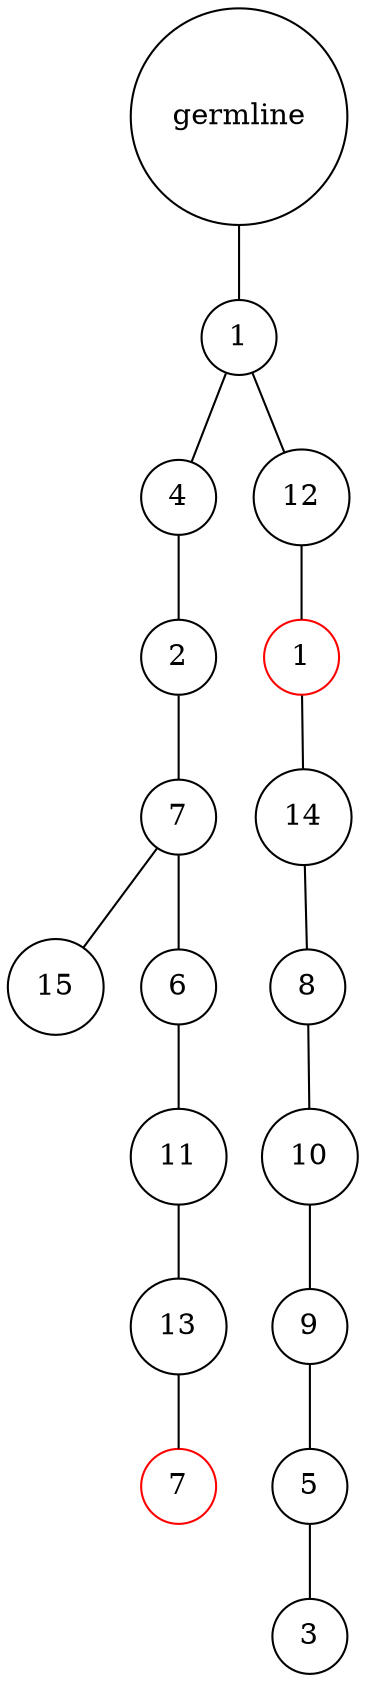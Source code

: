 graph {
	rankdir=UD;
	splines=line;
	node [shape=circle]
	"0x7f46fe27d370" [label="germline"];
	"0x7f46fe27d3a0" [label="1"];
	"0x7f46fe27d370" -- "0x7f46fe27d3a0" ;
	"0x7f46fe27d3d0" [label="4"];
	"0x7f46fe27d3a0" -- "0x7f46fe27d3d0" ;
	"0x7f46fe27d400" [label="2"];
	"0x7f46fe27d3d0" -- "0x7f46fe27d400" ;
	"0x7f46fe27d430" [label="7"];
	"0x7f46fe27d400" -- "0x7f46fe27d430" ;
	"0x7f46fe27d460" [label="15"];
	"0x7f46fe27d430" -- "0x7f46fe27d460" ;
	"0x7f46fe27d490" [label="6"];
	"0x7f46fe27d430" -- "0x7f46fe27d490" ;
	"0x7f46fe27d4c0" [label="11"];
	"0x7f46fe27d490" -- "0x7f46fe27d4c0" ;
	"0x7f46fe27d4f0" [label="13"];
	"0x7f46fe27d4c0" -- "0x7f46fe27d4f0" ;
	"0x7f46fe27d520" [label="7",color="red"];
	"0x7f46fe27d4f0" -- "0x7f46fe27d520" ;
	"0x7f46fe27d550" [label="12"];
	"0x7f46fe27d3a0" -- "0x7f46fe27d550" ;
	"0x7f46fe27d580" [label="1",color="red"];
	"0x7f46fe27d550" -- "0x7f46fe27d580" ;
	"0x7f46fe27d5b0" [label="14"];
	"0x7f46fe27d580" -- "0x7f46fe27d5b0" ;
	"0x7f46fe27d5e0" [label="8"];
	"0x7f46fe27d5b0" -- "0x7f46fe27d5e0" ;
	"0x7f46fe27d610" [label="10"];
	"0x7f46fe27d5e0" -- "0x7f46fe27d610" ;
	"0x7f46fe27d640" [label="9"];
	"0x7f46fe27d610" -- "0x7f46fe27d640" ;
	"0x7f46fe27d670" [label="5"];
	"0x7f46fe27d640" -- "0x7f46fe27d670" ;
	"0x7f46fe27d6a0" [label="3"];
	"0x7f46fe27d670" -- "0x7f46fe27d6a0" ;
}
